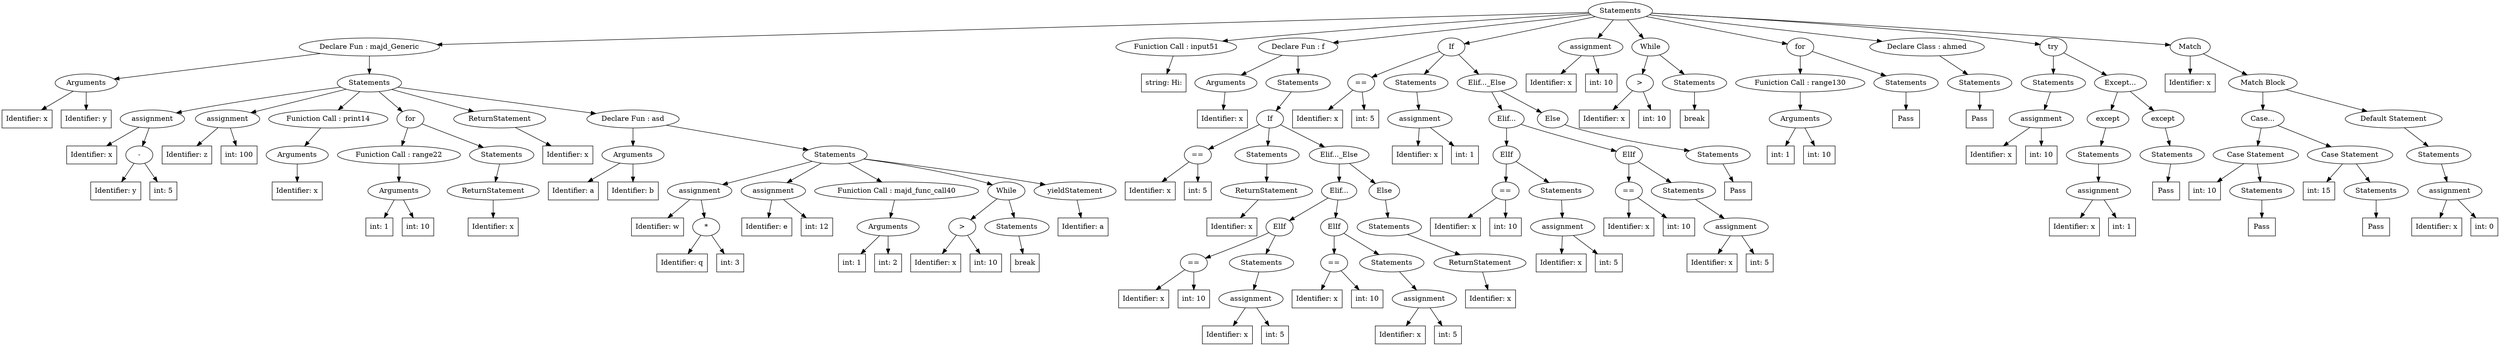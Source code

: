 digraph G {
	root [label="Statements"]
	root -> majd_Generic;
	majd_Generic [label="Declare Fun : majd_Generic"]
	majd_Generic -> arg1;
	arg1 [label="Arguments"]
	arg1 -> iden0;
	iden0 [shape=box,label="Identifier: x"]
	arg1 -> iden2;
	iden2 [shape=box,label="Identifier: y"]
	majd_Generic -> stmt8;
	stmt8 [label="Statements"]
	stmt8 -> assignment6;
	assignment6 [label="assignment"]
	assignment6 -> iden7;
	iden7 [shape=box,label="Identifier: x"]
	assignment6 -> sub5;
	sub5 [label="-"]
	sub5 -> iden3;
	iden3 [shape=box,label="Identifier: y"]
	sub5 -> int4;
	int4 [shape=box,label="int: 5"]
	stmt8 -> assignment10;
	assignment10 [label="assignment"]
	assignment10 -> iden11;
	iden11 [shape=box,label="Identifier: z"]
	assignment10 -> int9;
	int9 [shape=box,label="int: 100"]
	stmt8 -> print14;
	print14 [label="Funiction Call : print14"]
	print14 -> arg13;
	arg13 [label="Arguments"]
	arg13 -> iden12;
	iden12 [shape=box,label="Identifier: x"]
	stmt8 -> for21;
	for21 [label="for"]
	for21 -> range22;
	range22 [label="Funiction Call : range22"]
	range22 -> arg17;
	arg17 [label="Arguments"]
	arg17 -> int15;
	int15 [shape=box,label="int: 1"]
	arg17 -> int16;
	int16 [shape=box,label="int: 10"]
	for21 -> stmt20;
	stmt20 [label="Statements"]
	stmt20 -> return18;
	return18 [label="ReturnStatement"]
	return18 -> iden19;
	iden19 [shape=box,label="Identifier: x"]
	stmt8 -> return23;
	return23 [label="ReturnStatement"]
	return23 -> iden24;
	iden24 [shape=box,label="Identifier: x"]
	stmt8 -> asd;
	asd [label="Declare Fun : asd"]
	asd -> arg26;
	arg26 [label="Arguments"]
	arg26 -> iden25;
	iden25 [shape=box,label="Identifier: a"]
	arg26 -> iden27;
	iden27 [shape=box,label="Identifier: b"]
	asd -> stmt33;
	stmt33 [label="Statements"]
	stmt33 -> assignment31;
	assignment31 [label="assignment"]
	assignment31 -> iden32;
	iden32 [shape=box,label="Identifier: w"]
	assignment31 -> multi30;
	multi30 [label="*"]
	multi30 -> iden28;
	iden28 [shape=box,label="Identifier: q"]
	multi30 -> int29;
	int29 [shape=box,label="int: 3"]
	stmt33 -> assignment35;
	assignment35 [label="assignment"]
	assignment35 -> iden36;
	iden36 [shape=box,label="Identifier: e"]
	assignment35 -> int34;
	int34 [shape=box,label="int: 12"]
	stmt33 -> majd_func_call40;
	majd_func_call40 [label="Funiction Call : majd_func_call40"]
	majd_func_call40 -> arg38;
	arg38 [label="Arguments"]
	arg38 -> int37;
	int37 [shape=box,label="int: 1"]
	arg38 -> int39;
	int39 [shape=box,label="int: 2"]
	stmt33 -> while46;
	while46 [label="While"]
	while46 -> gt42;
	gt42 [label=">"]
	gt42 -> iden43;
	iden43 [shape=box,label="Identifier: x"]
	gt42 -> int41;
	int41 [shape=box,label="int: 10"]
	while46 -> stmt45;
	stmt45 [label="Statements"]
	stmt45 -> break44;
	break44 [shape=box,label="break"]
	stmt33 -> yield47;
	yield47 [label="yieldStatement"]
	yield47 -> iden48;
	iden48 [shape=box,label="Identifier: a"]
	root -> input51;
	input51 [label="Funiction Call : input51"]
	input51 -> string52;
	string52 [shape=box,label="string: Hi:"]
	root -> f;
	f [label="Declare Fun : f"]
	f -> arg54;
	arg54 [label="Arguments"]
	arg54 -> iden53;
	iden53 [shape=box,label="Identifier: x"]
	f -> stmt84;
	stmt84 [label="Statements"]
	stmt84 -> if83;
	if83 [label="If"]
	if83 -> equal56;
	equal56 [label="=="]
	equal56 -> iden57;
	iden57 [shape=box,label="Identifier: x"]
	equal56 -> int55;
	int55 [shape=box,label="int: 5"]
	if83 -> stmt60;
	stmt60 [label="Statements"]
	stmt60 -> return58;
	return58 [label="ReturnStatement"]
	return58 -> iden59;
	iden59 [shape=box,label="Identifier: x"]
	if83 -> block82;
	block82 [label="Elif..._Else"]
	block82 -> block69;
	block69 [label="Elif..."]
	block69 -> elif68;
	elif68 [label="ElIf"]
	elif68 -> equal62;
	equal62 [label="=="]
	equal62 -> iden63;
	iden63 [shape=box,label="Identifier: x"]
	equal62 -> int61;
	int61 [shape=box,label="int: 10"]
	elif68 -> stmt67;
	stmt67 [label="Statements"]
	stmt67 -> assignment65;
	assignment65 [label="assignment"]
	assignment65 -> iden66;
	iden66 [shape=box,label="Identifier: x"]
	assignment65 -> int64;
	int64 [shape=box,label="int: 5"]
	block69 -> elif77;
	elif77 [label="ElIf"]
	elif77 -> equal71;
	equal71 [label="=="]
	equal71 -> iden72;
	iden72 [shape=box,label="Identifier: x"]
	equal71 -> int70;
	int70 [shape=box,label="int: 10"]
	elif77 -> stmt76;
	stmt76 [label="Statements"]
	stmt76 -> assignment74;
	assignment74 [label="assignment"]
	assignment74 -> iden75;
	iden75 [shape=box,label="Identifier: x"]
	assignment74 -> int73;
	int73 [shape=box,label="int: 5"]
	block82 -> else81;
	else81 [label="Else"]
	else81 -> stmt80;
	stmt80 [label="Statements"]
	stmt80 -> return78;
	return78 [label="ReturnStatement"]
	return78 -> iden79;
	iden79 [shape=box,label="Identifier: x"]
	root -> if114;
	if114 [label="If"]
	if114 -> equal87;
	equal87 [label="=="]
	equal87 -> iden88;
	iden88 [shape=box,label="Identifier: x"]
	equal87 -> int86;
	int86 [shape=box,label="int: 5"]
	if114 -> stmt92;
	stmt92 [label="Statements"]
	stmt92 -> assignment90;
	assignment90 [label="assignment"]
	assignment90 -> iden91;
	iden91 [shape=box,label="Identifier: x"]
	assignment90 -> int89;
	int89 [shape=box,label="int: 1"]
	if114 -> block113;
	block113 [label="Elif..._Else"]
	block113 -> block101;
	block101 [label="Elif..."]
	block101 -> elif100;
	elif100 [label="ElIf"]
	elif100 -> equal94;
	equal94 [label="=="]
	equal94 -> iden95;
	iden95 [shape=box,label="Identifier: x"]
	equal94 -> int93;
	int93 [shape=box,label="int: 10"]
	elif100 -> stmt99;
	stmt99 [label="Statements"]
	stmt99 -> assignment97;
	assignment97 [label="assignment"]
	assignment97 -> iden98;
	iden98 [shape=box,label="Identifier: x"]
	assignment97 -> int96;
	int96 [shape=box,label="int: 5"]
	block101 -> elif109;
	elif109 [label="ElIf"]
	elif109 -> equal103;
	equal103 [label="=="]
	equal103 -> iden104;
	iden104 [shape=box,label="Identifier: x"]
	equal103 -> int102;
	int102 [shape=box,label="int: 10"]
	elif109 -> stmt108;
	stmt108 [label="Statements"]
	stmt108 -> assignment106;
	assignment106 [label="assignment"]
	assignment106 -> iden107;
	iden107 [shape=box,label="Identifier: x"]
	assignment106 -> int105;
	int105 [shape=box,label="int: 5"]
	block113 -> else112;
	else112 [label="Else"]
	else112 -> stmt111;
	stmt111 [label="Statements"]
	stmt111 -> pass110;
	pass110 [shape=box,label="Pass"]
	root -> assignment116;
	assignment116 [label="assignment"]
	assignment116 -> iden117;
	iden117 [shape=box,label="Identifier: x"]
	assignment116 -> int115;
	int115 [shape=box,label="int: 10"]
	root -> while123;
	while123 [label="While"]
	while123 -> gt119;
	gt119 [label=">"]
	gt119 -> iden120;
	iden120 [shape=box,label="Identifier: x"]
	gt119 -> int118;
	int118 [shape=box,label="int: 10"]
	while123 -> stmt122;
	stmt122 [label="Statements"]
	stmt122 -> break121;
	break121 [shape=box,label="break"]
	root -> for129;
	for129 [label="for"]
	for129 -> range130;
	range130 [label="Funiction Call : range130"]
	range130 -> arg126;
	arg126 [label="Arguments"]
	arg126 -> int124;
	int124 [shape=box,label="int: 1"]
	arg126 -> int125;
	int125 [shape=box,label="int: 10"]
	for129 -> stmt128;
	stmt128 [label="Statements"]
	stmt128 -> pass127;
	pass127 [shape=box,label="Pass"]
	root -> ahmed;
	ahmed [label="Declare Class : ahmed"]
	ahmed -> stmt132;
	stmt132 [label="Statements"]
	stmt132 -> pass131;
	pass131 [shape=box,label="Pass"]
	root -> try147;
	try147 [label="try"]
	try147 -> stmt137;
	stmt137 [label="Statements"]
	stmt137 -> assignment135;
	assignment135 [label="assignment"]
	assignment135 -> iden136;
	iden136 [shape=box,label="Identifier: x"]
	assignment135 -> int134;
	int134 [shape=box,label="int: 10"]
	try147 -> block143;
	block143 [label="Except..."]
	block143 -> except142;
	except142 [label="except"]
	except142 -> stmt141;
	stmt141 [label="Statements"]
	stmt141 -> assignment139;
	assignment139 [label="assignment"]
	assignment139 -> iden140;
	iden140 [shape=box,label="Identifier: x"]
	assignment139 -> int138;
	int138 [shape=box,label="int: 1"]
	block143 -> except146;
	except146 [label="except"]
	except146 -> stmt145;
	stmt145 [label="Statements"]
	stmt145 -> pass144;
	pass144 [shape=box,label="Pass"]
	root -> match163;
	match163 [label="Match"]
	match163 -> iden164;
	iden164 [shape=box,label="Identifier: x"]
	match163 -> block162;
	block162 [label="Match Block"]
	block162 -> block152;
	block152 [label="Case..."]
	block152 -> case151;
	case151 [label="Case Statement"]
	case151 -> int148;
	int148 [shape=box,label="int: 10"]
	case151 -> stmt150;
	stmt150 [label="Statements"]
	stmt150 -> pass149;
	pass149 [shape=box,label="Pass"]
	block152 -> case156;
	case156 [label="Case Statement"]
	case156 -> int153;
	int153 [shape=box,label="int: 15"]
	case156 -> stmt155;
	stmt155 [label="Statements"]
	stmt155 -> pass154;
	pass154 [shape=box,label="Pass"]
	block162 -> case161;
	case161 [label="Default Statement"]
	case161 -> stmt160;
	stmt160 [label="Statements"]
	stmt160 -> assignment158;
	assignment158 [label="assignment"]
	assignment158 -> iden159;
	iden159 [shape=box,label="Identifier: x"]
	assignment158 -> int157;
	int157 [shape=box,label="int: 0"]
}
